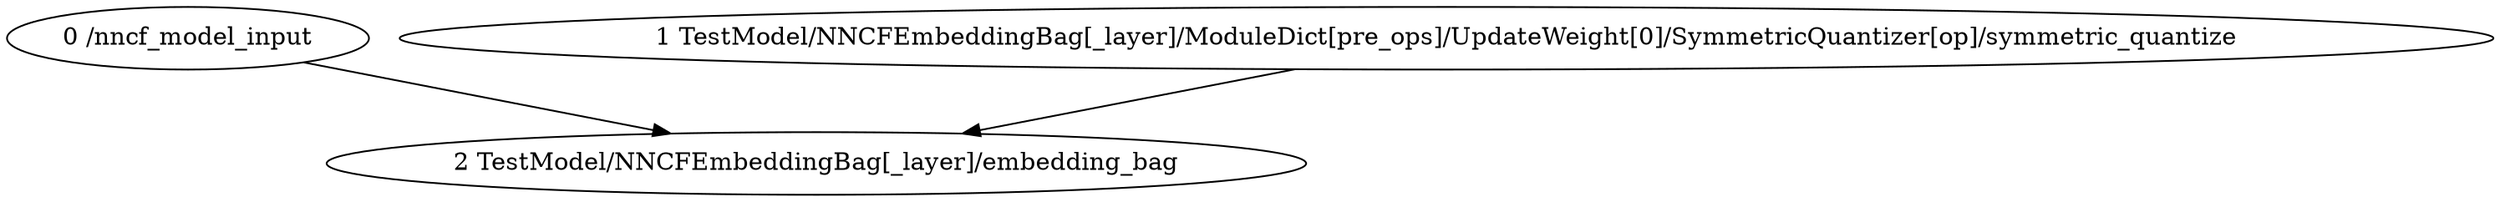 strict digraph  {
"0 /nncf_model_input" [id=0, scope="", type=nncf_model_input];
"1 TestModel/NNCFEmbeddingBag[_layer]/ModuleDict[pre_ops]/UpdateWeight[0]/SymmetricQuantizer[op]/symmetric_quantize" [id=1, scope="TestModel/NNCFEmbeddingBag[_layer]/ModuleDict[pre_ops]/UpdateWeight[0]/SymmetricQuantizer[op]", type=symmetric_quantize];
"2 TestModel/NNCFEmbeddingBag[_layer]/embedding_bag" [id=2, scope="TestModel/NNCFEmbeddingBag[_layer]", type=embedding_bag];
"0 /nncf_model_input" -> "2 TestModel/NNCFEmbeddingBag[_layer]/embedding_bag";
"1 TestModel/NNCFEmbeddingBag[_layer]/ModuleDict[pre_ops]/UpdateWeight[0]/SymmetricQuantizer[op]/symmetric_quantize" -> "2 TestModel/NNCFEmbeddingBag[_layer]/embedding_bag";
}
